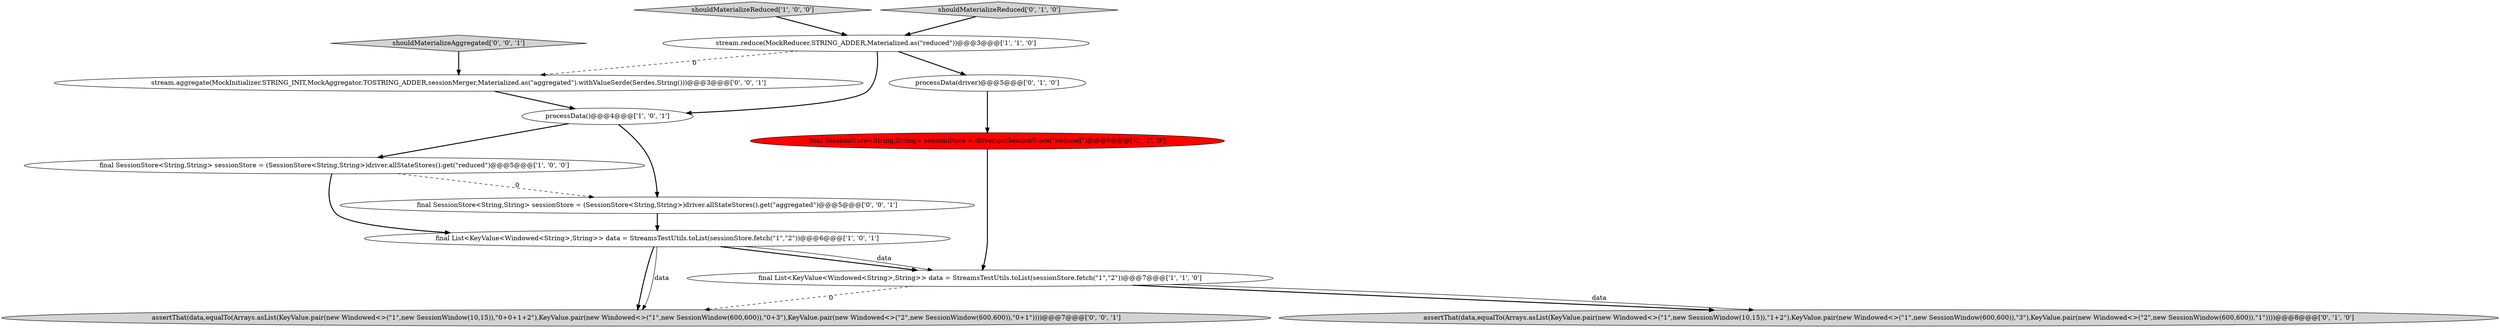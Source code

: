digraph {
2 [style = filled, label = "final SessionStore<String,String> sessionStore = (SessionStore<String,String>)driver.allStateStores().get(\"reduced\")@@@5@@@['1', '0', '0']", fillcolor = white, shape = ellipse image = "AAA0AAABBB1BBB"];
3 [style = filled, label = "stream.reduce(MockReducer.STRING_ADDER,Materialized.as(\"reduced\"))@@@3@@@['1', '1', '0']", fillcolor = white, shape = ellipse image = "AAA0AAABBB1BBB"];
5 [style = filled, label = "shouldMaterializeReduced['1', '0', '0']", fillcolor = lightgray, shape = diamond image = "AAA0AAABBB1BBB"];
1 [style = filled, label = "final List<KeyValue<Windowed<String>,String>> data = StreamsTestUtils.toList(sessionStore.fetch(\"1\",\"2\"))@@@6@@@['1', '0', '1']", fillcolor = white, shape = ellipse image = "AAA0AAABBB1BBB"];
6 [style = filled, label = "assertThat(data,equalTo(Arrays.asList(KeyValue.pair(new Windowed<>(\"1\",new SessionWindow(10,15)),\"1+2\"),KeyValue.pair(new Windowed<>(\"1\",new SessionWindow(600,600)),\"3\"),KeyValue.pair(new Windowed<>(\"2\",new SessionWindow(600,600)),\"1\"))))@@@8@@@['0', '1', '0']", fillcolor = lightgray, shape = ellipse image = "AAA0AAABBB2BBB"];
13 [style = filled, label = "shouldMaterializeAggregated['0', '0', '1']", fillcolor = lightgray, shape = diamond image = "AAA0AAABBB3BBB"];
11 [style = filled, label = "assertThat(data,equalTo(Arrays.asList(KeyValue.pair(new Windowed<>(\"1\",new SessionWindow(10,15)),\"0+0+1+2\"),KeyValue.pair(new Windowed<>(\"1\",new SessionWindow(600,600)),\"0+3\"),KeyValue.pair(new Windowed<>(\"2\",new SessionWindow(600,600)),\"0+1\"))))@@@7@@@['0', '0', '1']", fillcolor = lightgray, shape = ellipse image = "AAA0AAABBB3BBB"];
12 [style = filled, label = "final SessionStore<String,String> sessionStore = (SessionStore<String,String>)driver.allStateStores().get(\"aggregated\")@@@5@@@['0', '0', '1']", fillcolor = white, shape = ellipse image = "AAA0AAABBB3BBB"];
10 [style = filled, label = "stream.aggregate(MockInitializer.STRING_INIT,MockAggregator.TOSTRING_ADDER,sessionMerger,Materialized.as(\"aggregated\").withValueSerde(Serdes.String()))@@@3@@@['0', '0', '1']", fillcolor = white, shape = ellipse image = "AAA0AAABBB3BBB"];
4 [style = filled, label = "processData()@@@4@@@['1', '0', '1']", fillcolor = white, shape = ellipse image = "AAA0AAABBB1BBB"];
0 [style = filled, label = "final List<KeyValue<Windowed<String>,String>> data = StreamsTestUtils.toList(sessionStore.fetch(\"1\",\"2\"))@@@7@@@['1', '1', '0']", fillcolor = white, shape = ellipse image = "AAA0AAABBB1BBB"];
8 [style = filled, label = "shouldMaterializeReduced['0', '1', '0']", fillcolor = lightgray, shape = diamond image = "AAA0AAABBB2BBB"];
7 [style = filled, label = "final SessionStore<String,String> sessionStore = driver.getSessionStore(\"reduced\")@@@6@@@['0', '1', '0']", fillcolor = red, shape = ellipse image = "AAA1AAABBB2BBB"];
9 [style = filled, label = "processData(driver)@@@5@@@['0', '1', '0']", fillcolor = white, shape = ellipse image = "AAA0AAABBB2BBB"];
5->3 [style = bold, label=""];
13->10 [style = bold, label=""];
0->6 [style = bold, label=""];
2->1 [style = bold, label=""];
8->3 [style = bold, label=""];
7->0 [style = bold, label=""];
0->11 [style = dashed, label="0"];
4->2 [style = bold, label=""];
1->0 [style = bold, label=""];
9->7 [style = bold, label=""];
12->1 [style = bold, label=""];
3->4 [style = bold, label=""];
1->11 [style = bold, label=""];
1->11 [style = solid, label="data"];
3->9 [style = bold, label=""];
2->12 [style = dashed, label="0"];
1->0 [style = solid, label="data"];
10->4 [style = bold, label=""];
4->12 [style = bold, label=""];
3->10 [style = dashed, label="0"];
0->6 [style = solid, label="data"];
}
